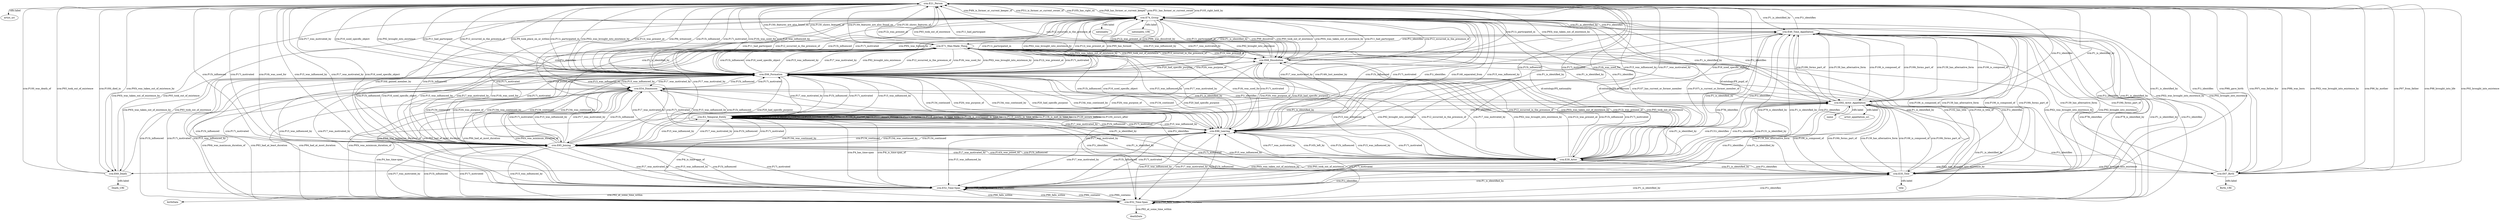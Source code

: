 digraph {
  artist_uri [type=attribute_name,label=artist_uri]
  "crm:E21_Person1" [type=class_uri,label="crm:E21_Person"]
  nationality [type=attribute_name,label=nationality]
  "crm:E74_Group1" [type=class_uri,label="crm:E74_Group"]
  Death_URI [type=attribute_name,label=Death_URI]
  "crm:E69_Death1" [type=class_uri,label="crm:E69_Death"]
  name [type=attribute_name,label=name]
  "crm:E82_Actor_Appellation1" [type=class_uri,label="crm:E82_Actor_Appellation"]
  artist_appellation_uri [type=attribute_name,label=artist_appellation_uri]
  deathDate [type=attribute_name,label=deathDate]
  "crm:E52_Time-Span2" [type=class_uri,label="crm:E52_Time-Span"]
  nationality_URI [type=attribute_name,label=nationality_URI]
  title [type=attribute_name,label=title]
  "crm:E35_Title1" [type=class_uri,label="crm:E35_Title"]
  Birth_URI [type=attribute_name,label=Birth_URI]
  "crm:E67_Birth1" [type=class_uri,label="crm:E67_Birth"]
  birthDate [type=attribute_name,label=birthDate]
  "crm:E52_Time-Span1" [type=class_uri,label="crm:E52_Time-Span"]
  "crm:E39_Actor" [type=class_uri,label="crm:E39_Actor"]
  "crm:E85_Joining" [type=class_uri,label="crm:E85_Joining"]
  "crm:E86_Leaving" [type=class_uri,label="crm:E86_Leaving"]
  "crm:E66_Formation" [type=class_uri,label="crm:E66_Formation"]
  "crm:E68_Dissolution" [type=class_uri,label="crm:E68_Dissolution"]
  "crm:E2_Temporal_Entity" [type=class_uri,label="crm:E2_Temporal_Entity"]
  "crm:E54_Dimension" [type=class_uri,label="crm:E54_Dimension"]
  "crm:E49_Time_Appellation" [type=class_uri,label="crm:E49_Time_Appellation"]
  "crm:E71_Man-Made_Thing" [type=class_uri,label="crm:E71_Man-Made_Thing"]
  "crm:E21_Person1" -> artist_uri [label="rdfs:label",type=st_property_uri]
  "crm:E74_Group1" -> nationality [label="rdfs:label",type=st_property_uri]
  "crm:E69_Death1" -> Death_URI [label="rdfs:label",type=st_property_uri]
  "crm:E82_Actor_Appellation1" -> name [label="rdfs:label",type=st_property_uri]
  "crm:E82_Actor_Appellation1" -> artist_appellation_uri [label="rdfs:label",type=st_property_uri]
  "crm:E52_Time-Span2" -> deathDate [label="crm:P82_at_some_time_within",type=st_property_uri]
  "crm:E74_Group1" -> nationality_URI [label="rdfs:label",type=st_property_uri]
  "crm:E35_Title1" -> title [label="rdfs:label",type=st_property_uri]
  "crm:E67_Birth1" -> Birth_URI [label="rdfs:label",type=st_property_uri]
  "crm:E52_Time-Span1" -> birthDate [label="crm:P82_at_some_time_within",type=st_property_uri]
  "crm:E21_Person1" -> "crm:E69_Death1" [label="crm:P100i_died_in",type=direct_property_uri,weight=1]
  "crm:E69_Death1" -> "crm:E21_Person1" [label="crm:P100_was_death_of",type=direct_property_uri,weight=1]
  "crm:E21_Person1" -> "crm:E67_Birth1" [label="crm:P96i_gave_birth",type=direct_property_uri,weight=1]
  "crm:E21_Person1" -> "crm:E67_Birth1" [label="crm:P97i_was_father_for",type=direct_property_uri,weight=1]
  "crm:E21_Person1" -> "crm:E67_Birth1" [label="crm:P98i_was_born",type=direct_property_uri,weight=1]
  "crm:E67_Birth1" -> "crm:E21_Person1" [label="crm:P96_by_mother",type=direct_property_uri,weight=1]
  "crm:E67_Birth1" -> "crm:E21_Person1" [label="crm:P97_from_father",type=direct_property_uri,weight=1]
  "crm:E67_Birth1" -> "crm:E21_Person1" [label="crm:P98_brought_into_life",type=direct_property_uri,weight=1]
  "crm:E21_Person1" -> "crm:E39_Actor" [label="id:ontology/PX_pupil_of",type=direct_property_uri,weight=1]
  "crm:E74_Group1" -> "crm:E39_Actor" [label="crm:P107_has_current_or_former_member",type=direct_property_uri,weight=1]
  "crm:E39_Actor" -> "crm:E74_Group1" [label="crm:P107i_is_current_or_former_member_of",type=direct_property_uri,weight=1]
  "crm:E39_Actor" -> "crm:E74_Group1" [label="id:ontology/PX_nationality",type=direct_property_uri,weight=1]
  "crm:E39_Actor" -> "crm:E74_Group1" [label="id:ontology/PX_profession",type=direct_property_uri,weight=1]
  "crm:E74_Group1" -> "crm:E85_Joining" [label="crm:P144i_gained_member_by",type=direct_property_uri,weight=1]
  "crm:E85_Joining" -> "crm:E74_Group1" [label="crm:P144_joined_with",type=direct_property_uri,weight=1]
  "crm:E74_Group1" -> "crm:E86_Leaving" [label="crm:P146i_lost_member_by",type=direct_property_uri,weight=1]
  "crm:E86_Leaving" -> "crm:E74_Group1" [label="crm:P146_separated_from",type=direct_property_uri,weight=1]
  "crm:E74_Group1" -> "crm:E66_Formation" [label="crm:P95i_was_formed_by",type=direct_property_uri,weight=1]
  "crm:E66_Formation" -> "crm:E74_Group1" [label="crm:P95_has_formed",type=direct_property_uri,weight=1]
  "crm:E74_Group1" -> "crm:E68_Dissolution" [label="crm:P99i_was_dissolved_by",type=direct_property_uri,weight=1]
  "crm:E68_Dissolution" -> "crm:E74_Group1" [label="crm:P99_dissolved",type=direct_property_uri,weight=1]
  "crm:E82_Actor_Appellation1" -> "crm:E39_Actor" [label="crm:P131i_identifies",type=direct_property_uri,weight=1]
  "crm:E39_Actor" -> "crm:E82_Actor_Appellation1" [label="crm:P131_is_identified_by",type=direct_property_uri,weight=1]
  "crm:E52_Time-Span2" -> "crm:E52_Time-Span2" [label="crm:P86_falls_within",type=direct_property_uri,weight=1]
  "crm:E52_Time-Span2" -> "crm:E52_Time-Span1" [label="crm:P86_falls_within",type=direct_property_uri,weight=1]
  "crm:E52_Time-Span1" -> "crm:E52_Time-Span2" [label="crm:P86_falls_within",type=direct_property_uri,weight=1]
  "crm:E52_Time-Span1" -> "crm:E52_Time-Span1" [label="crm:P86_falls_within",type=direct_property_uri,weight=1]
  "crm:E52_Time-Span2" -> "crm:E52_Time-Span2" [label="crm:P86i_contains",type=direct_property_uri,weight=1]
  "crm:E52_Time-Span2" -> "crm:E52_Time-Span1" [label="crm:P86i_contains",type=direct_property_uri,weight=1]
  "crm:E52_Time-Span1" -> "crm:E52_Time-Span2" [label="crm:P86i_contains",type=direct_property_uri,weight=1]
  "crm:E52_Time-Span1" -> "crm:E52_Time-Span1" [label="crm:P86i_contains",type=direct_property_uri,weight=1]
  "crm:E52_Time-Span2" -> "crm:E2_Temporal_Entity" [label="crm:P4i_is_time-span_of",type=direct_property_uri,weight=1]
  "crm:E52_Time-Span1" -> "crm:E2_Temporal_Entity" [label="crm:P4i_is_time-span_of",type=direct_property_uri,weight=1]
  "crm:E2_Temporal_Entity" -> "crm:E52_Time-Span2" [label="crm:P4_has_time-span",type=direct_property_uri,weight=1]
  "crm:E2_Temporal_Entity" -> "crm:E52_Time-Span1" [label="crm:P4_has_time-span",type=direct_property_uri,weight=1]
  "crm:E52_Time-Span2" -> "crm:E54_Dimension" [label="crm:P83_had_at_least_duration",type=direct_property_uri,weight=1]
  "crm:E52_Time-Span1" -> "crm:E54_Dimension" [label="crm:P83_had_at_least_duration",type=direct_property_uri,weight=1]
  "crm:E52_Time-Span2" -> "crm:E54_Dimension" [label="crm:P84_had_at_most_duration",type=direct_property_uri,weight=1]
  "crm:E52_Time-Span1" -> "crm:E54_Dimension" [label="crm:P84_had_at_most_duration",type=direct_property_uri,weight=1]
  "crm:E54_Dimension" -> "crm:E52_Time-Span2" [label="crm:P83i_was_minimum_duration_of",type=direct_property_uri,weight=1]
  "crm:E54_Dimension" -> "crm:E52_Time-Span1" [label="crm:P83i_was_minimum_duration_of",type=direct_property_uri,weight=1]
  "crm:E54_Dimension" -> "crm:E52_Time-Span2" [label="crm:P84i_was_maximum_duration_of",type=direct_property_uri,weight=1]
  "crm:E54_Dimension" -> "crm:E52_Time-Span1" [label="crm:P84i_was_maximum_duration_of",type=direct_property_uri,weight=1]
  "crm:E52_Time-Span2" -> "crm:E49_Time_Appellation" [label="crm:P78_is_identified_by",type=direct_property_uri,weight=1]
  "crm:E52_Time-Span1" -> "crm:E49_Time_Appellation" [label="crm:P78_is_identified_by",type=direct_property_uri,weight=1]
  "crm:E49_Time_Appellation" -> "crm:E52_Time-Span2" [label="crm:P78i_identifies",type=direct_property_uri,weight=1]
  "crm:E49_Time_Appellation" -> "crm:E52_Time-Span1" [label="crm:P78i_identifies",type=direct_property_uri,weight=1]
  "crm:E35_Title1" -> "crm:E71_Man-Made_Thing" [label="crm:P102i_is_title_of",type=direct_property_uri,weight=1]
  "crm:E71_Man-Made_Thing" -> "crm:E35_Title1" [label="crm:P102_has_title",type=direct_property_uri,weight=1]
  "crm:E39_Actor" -> "crm:E85_Joining" [label="crm:P143i_was_joined_by",type=direct_property_uri,weight=1]
  "crm:E39_Actor" -> "crm:E86_Leaving" [label="crm:P145i_left_by",type=direct_property_uri,weight=1]
  "crm:E2_Temporal_Entity" -> "crm:E2_Temporal_Entity" [label="crm:P115i_is_finished_by",type=direct_property_uri,weight=1]
  "crm:E2_Temporal_Entity" -> "crm:E2_Temporal_Entity" [label="crm:P114_is_equal_in_time_to",type=direct_property_uri,weight=1]
  "crm:E2_Temporal_Entity" -> "crm:E2_Temporal_Entity" [label="crm:P115_finishes",type=direct_property_uri,weight=1]
  "crm:E2_Temporal_Entity" -> "crm:E2_Temporal_Entity" [label="crm:P116_starts",type=direct_property_uri,weight=1]
  "crm:E2_Temporal_Entity" -> "crm:E2_Temporal_Entity" [label="crm:P116i_is_started_by",type=direct_property_uri,weight=1]
  "crm:E2_Temporal_Entity" -> "crm:E2_Temporal_Entity" [label="crm:P117_occurs_during",type=direct_property_uri,weight=1]
  "crm:E2_Temporal_Entity" -> "crm:E2_Temporal_Entity" [label="crm:P117i_includes",type=direct_property_uri,weight=1]
  "crm:E2_Temporal_Entity" -> "crm:E2_Temporal_Entity" [label="crm:P118_overlaps_in_time_with",type=direct_property_uri,weight=1]
  "crm:E2_Temporal_Entity" -> "crm:E2_Temporal_Entity" [label="crm:P118i_is_overlapped_in_time_by",type=direct_property_uri,weight=1]
  "crm:E2_Temporal_Entity" -> "crm:E2_Temporal_Entity" [label="crm:P119_meets_in_time_with",type=direct_property_uri,weight=1]
  "crm:E2_Temporal_Entity" -> "crm:E2_Temporal_Entity" [label="crm:P119i_is_met_in_time_by",type=direct_property_uri,weight=1]
  "crm:E2_Temporal_Entity" -> "crm:E2_Temporal_Entity" [label="crm:P120_occurs_before",type=direct_property_uri,weight=1]
  "crm:E2_Temporal_Entity" -> "crm:E2_Temporal_Entity" [label="crm:P120i_occurs_after",type=direct_property_uri,weight=1]
  "crm:E21_Person1" -> "crm:E74_Group1" [label="crm:P49_has_former_or_current_keeper",type=inherited,weight=4]
  "crm:E21_Person1" -> "crm:E74_Group1" [label="crm:P51_has_former_or_current_owner",type=inherited,weight=4]
  "crm:E21_Person1" -> "crm:E74_Group1" [label="crm:P105_right_held_by",type=inherited,weight=4]
  "crm:E21_Person1" -> "crm:E69_Death1" [label="crm:P93i_was_taken_out_of_existence_by",type=inherited,weight=4]
  "crm:E21_Person1" -> "crm:E82_Actor_Appellation1" [label="crm:P1_is_identified_by",type=inherited,weight=4]
  "crm:E21_Person1" -> "crm:E35_Title1" [label="crm:P1_is_identified_by",type=inherited,weight=4]
  "crm:E21_Person1" -> "crm:E67_Birth1" [label="crm:P92i_was_brought_into_existence_by",type=inherited,weight=4]
  "crm:E21_Person1" -> "crm:E85_Joining" [label="crm:P15i_influenced",type=inherited,weight=4]
  "crm:E21_Person1" -> "crm:E85_Joining" [label="crm:P17i_motivated",type=inherited,weight=4]
  "crm:E21_Person1" -> "crm:E85_Joining" [label="crm:P16i_was_used_for",type=inherited,weight=4]
  "crm:E21_Person1" -> "crm:E86_Leaving" [label="crm:P15i_influenced",type=inherited,weight=4]
  "crm:E21_Person1" -> "crm:E86_Leaving" [label="crm:P17i_motivated",type=inherited,weight=4]
  "crm:E21_Person1" -> "crm:E86_Leaving" [label="crm:P16i_was_used_for",type=inherited,weight=4]
  "crm:E21_Person1" -> "crm:E66_Formation" [label="crm:P11i_participated_in",type=inherited,weight=4]
  "crm:E21_Person1" -> "crm:E66_Formation" [label="crm:P92i_was_brought_into_existence_by",type=inherited,weight=4]
  "crm:E21_Person1" -> "crm:E66_Formation" [label="crm:P12i_was_present_at",type=inherited,weight=4]
  "crm:E21_Person1" -> "crm:E66_Formation" [label="crm:P8i_witnessed",type=inherited,weight=4]
  "crm:E21_Person1" -> "crm:E66_Formation" [label="crm:P15i_influenced",type=inherited,weight=4]
  "crm:E21_Person1" -> "crm:E66_Formation" [label="crm:P17i_motivated",type=inherited,weight=4]
  "crm:E21_Person1" -> "crm:E66_Formation" [label="crm:P16i_was_used_for",type=inherited,weight=4]
  "crm:E21_Person1" -> "crm:E68_Dissolution" [label="crm:P11i_participated_in",type=inherited,weight=4]
  "crm:E21_Person1" -> "crm:E68_Dissolution" [label="crm:P93i_was_taken_out_of_existence_by",type=inherited,weight=4]
  "crm:E21_Person1" -> "crm:E68_Dissolution" [label="crm:P12i_was_present_at",type=inherited,weight=4]
  "crm:E21_Person1" -> "crm:E49_Time_Appellation" [label="crm:P1_is_identified_by",type=inherited,weight=4]
  "crm:E21_Person1" -> "crm:E71_Man-Made_Thing" [label="crm:P130_shows_features_of",type=inherited,weight=4]
  "crm:E21_Person1" -> "crm:E71_Man-Made_Thing" [label="crm:P130i_features_are_also_found_on",type=inherited,weight=4]
  "crm:E74_Group1" -> "crm:E21_Person1" [label="crm:P49i_is_former_or_current_keeper_of",type=inherited,weight=4]
  "crm:E74_Group1" -> "crm:E21_Person1" [label="crm:P51i_is_former_or_current_owner_of",type=inherited,weight=4]
  "crm:E74_Group1" -> "crm:E21_Person1" [label="crm:P105i_has_right_on",type=inherited,weight=4]
  "crm:E74_Group1" -> "crm:E69_Death1" [label="crm:P93i_was_taken_out_of_existence_by",type=inherited,weight=4]
  "crm:E74_Group1" -> "crm:E82_Actor_Appellation1" [label="crm:P1_is_identified_by",type=inherited,weight=4]
  "crm:E74_Group1" -> "crm:E35_Title1" [label="crm:P1_is_identified_by",type=inherited,weight=4]
  "crm:E74_Group1" -> "crm:E67_Birth1" [label="crm:P92i_was_brought_into_existence_by",type=inherited,weight=4]
  "crm:E74_Group1" -> "crm:E85_Joining" [label="crm:P15i_influenced",type=inherited,weight=4]
  "crm:E74_Group1" -> "crm:E85_Joining" [label="crm:P17i_motivated",type=inherited,weight=4]
  "crm:E74_Group1" -> "crm:E86_Leaving" [label="crm:P15i_influenced",type=inherited,weight=4]
  "crm:E74_Group1" -> "crm:E86_Leaving" [label="crm:P17i_motivated",type=inherited,weight=4]
  "crm:E74_Group1" -> "crm:E66_Formation" [label="crm:P11i_participated_in",type=inherited,weight=4]
  "crm:E74_Group1" -> "crm:E66_Formation" [label="crm:P92i_was_brought_into_existence_by",type=inherited,weight=4]
  "crm:E74_Group1" -> "crm:E66_Formation" [label="crm:P12i_was_present_at",type=inherited,weight=4]
  "crm:E74_Group1" -> "crm:E66_Formation" [label="crm:P15i_influenced",type=inherited,weight=4]
  "crm:E74_Group1" -> "crm:E66_Formation" [label="crm:P17i_motivated",type=inherited,weight=4]
  "crm:E74_Group1" -> "crm:E68_Dissolution" [label="crm:P11i_participated_in",type=inherited,weight=4]
  "crm:E74_Group1" -> "crm:E68_Dissolution" [label="crm:P93i_was_taken_out_of_existence_by",type=inherited,weight=4]
  "crm:E74_Group1" -> "crm:E68_Dissolution" [label="crm:P12i_was_present_at",type=inherited,weight=4]
  "crm:E74_Group1" -> "crm:E49_Time_Appellation" [label="crm:P1_is_identified_by",type=inherited,weight=4]
  "crm:E69_Death1" -> "crm:E21_Person1" [label="crm:P93_took_out_of_existence",type=inherited,weight=4]
  "crm:E69_Death1" -> "crm:E74_Group1" [label="crm:P93_took_out_of_existence",type=inherited,weight=4]
  "crm:E69_Death1" -> "crm:E39_Actor" [label="crm:P93_took_out_of_existence",type=inherited,weight=4]
  "crm:E69_Death1" -> "crm:E71_Man-Made_Thing" [label="crm:P93_took_out_of_existence",type=inherited,weight=4]
  "crm:E82_Actor_Appellation1" -> "crm:E21_Person1" [label="crm:P1i_identifies",type=inherited,weight=4]
  "crm:E82_Actor_Appellation1" -> "crm:E74_Group1" [label="crm:P1i_identifies",type=inherited,weight=4]
  "crm:E82_Actor_Appellation1" -> "crm:E52_Time-Span2" [label="crm:P1i_identifies",type=inherited,weight=4]
  "crm:E82_Actor_Appellation1" -> "crm:E52_Time-Span1" [label="crm:P1i_identifies",type=inherited,weight=4]
  "crm:E82_Actor_Appellation1" -> "crm:E35_Title1" [label="crm:P139_has_alternative_form",type=inherited,weight=4]
  "crm:E82_Actor_Appellation1" -> "crm:E35_Title1" [label="crm:P106_is_composed_of",type=inherited,weight=4]
  "crm:E82_Actor_Appellation1" -> "crm:E35_Title1" [label="crm:P106i_forms_part_of",type=inherited,weight=4]
  "crm:E82_Actor_Appellation1" -> "crm:E39_Actor" [label="crm:P1i_identifies",type=inherited,weight=4]
  "crm:E82_Actor_Appellation1" -> "crm:E2_Temporal_Entity" [label="crm:P1i_identifies",type=inherited,weight=4]
  "crm:E82_Actor_Appellation1" -> "crm:E54_Dimension" [label="crm:P1i_identifies",type=inherited,weight=4]
  "crm:E82_Actor_Appellation1" -> "crm:E49_Time_Appellation" [label="crm:P139_has_alternative_form",type=inherited,weight=4]
  "crm:E82_Actor_Appellation1" -> "crm:E49_Time_Appellation" [label="crm:P106_is_composed_of",type=inherited,weight=4]
  "crm:E82_Actor_Appellation1" -> "crm:E49_Time_Appellation" [label="crm:P106i_forms_part_of",type=inherited,weight=4]
  "crm:E82_Actor_Appellation1" -> "crm:E71_Man-Made_Thing" [label="crm:P1i_identifies",type=inherited,weight=4]
  "crm:E52_Time-Span2" -> "crm:E82_Actor_Appellation1" [label="crm:P1_is_identified_by",type=inherited,weight=4]
  "crm:E52_Time-Span1" -> "crm:E82_Actor_Appellation1" [label="crm:P1_is_identified_by",type=inherited,weight=4]
  "crm:E52_Time-Span2" -> "crm:E35_Title1" [label="crm:P1_is_identified_by",type=inherited,weight=4]
  "crm:E52_Time-Span1" -> "crm:E35_Title1" [label="crm:P1_is_identified_by",type=inherited,weight=4]
  "crm:E52_Time-Span2" -> "crm:E85_Joining" [label="crm:P15i_influenced",type=inherited,weight=4]
  "crm:E52_Time-Span1" -> "crm:E85_Joining" [label="crm:P15i_influenced",type=inherited,weight=4]
  "crm:E52_Time-Span2" -> "crm:E85_Joining" [label="crm:P17i_motivated",type=inherited,weight=4]
  "crm:E52_Time-Span1" -> "crm:E85_Joining" [label="crm:P17i_motivated",type=inherited,weight=4]
  "crm:E52_Time-Span2" -> "crm:E86_Leaving" [label="crm:P15i_influenced",type=inherited,weight=4]
  "crm:E52_Time-Span1" -> "crm:E86_Leaving" [label="crm:P15i_influenced",type=inherited,weight=4]
  "crm:E52_Time-Span2" -> "crm:E86_Leaving" [label="crm:P17i_motivated",type=inherited,weight=4]
  "crm:E52_Time-Span1" -> "crm:E86_Leaving" [label="crm:P17i_motivated",type=inherited,weight=4]
  "crm:E52_Time-Span2" -> "crm:E66_Formation" [label="crm:P15i_influenced",type=inherited,weight=4]
  "crm:E52_Time-Span1" -> "crm:E66_Formation" [label="crm:P15i_influenced",type=inherited,weight=4]
  "crm:E52_Time-Span2" -> "crm:E66_Formation" [label="crm:P17i_motivated",type=inherited,weight=4]
  "crm:E52_Time-Span1" -> "crm:E66_Formation" [label="crm:P17i_motivated",type=inherited,weight=4]
  "crm:E52_Time-Span2" -> "crm:E49_Time_Appellation" [label="crm:P1_is_identified_by",type=inherited,weight=4]
  "crm:E52_Time-Span1" -> "crm:E49_Time_Appellation" [label="crm:P1_is_identified_by",type=inherited,weight=4]
  "crm:E35_Title1" -> "crm:E21_Person1" [label="crm:P1i_identifies",type=inherited,weight=4]
  "crm:E35_Title1" -> "crm:E74_Group1" [label="crm:P1i_identifies",type=inherited,weight=4]
  "crm:E35_Title1" -> "crm:E82_Actor_Appellation1" [label="crm:P139_has_alternative_form",type=inherited,weight=4]
  "crm:E35_Title1" -> "crm:E82_Actor_Appellation1" [label="crm:P106_is_composed_of",type=inherited,weight=4]
  "crm:E35_Title1" -> "crm:E82_Actor_Appellation1" [label="crm:P106i_forms_part_of",type=inherited,weight=4]
  "crm:E35_Title1" -> "crm:E52_Time-Span2" [label="crm:P1i_identifies",type=inherited,weight=4]
  "crm:E35_Title1" -> "crm:E52_Time-Span1" [label="crm:P1i_identifies",type=inherited,weight=4]
  "crm:E35_Title1" -> "crm:E39_Actor" [label="crm:P1i_identifies",type=inherited,weight=4]
  "crm:E35_Title1" -> "crm:E2_Temporal_Entity" [label="crm:P1i_identifies",type=inherited,weight=4]
  "crm:E35_Title1" -> "crm:E54_Dimension" [label="crm:P1i_identifies",type=inherited,weight=4]
  "crm:E35_Title1" -> "crm:E49_Time_Appellation" [label="crm:P139_has_alternative_form",type=inherited,weight=4]
  "crm:E35_Title1" -> "crm:E49_Time_Appellation" [label="crm:P106_is_composed_of",type=inherited,weight=4]
  "crm:E35_Title1" -> "crm:E49_Time_Appellation" [label="crm:P106i_forms_part_of",type=inherited,weight=4]
  "crm:E35_Title1" -> "crm:E71_Man-Made_Thing" [label="crm:P1i_identifies",type=inherited,weight=4]
  "crm:E67_Birth1" -> "crm:E21_Person1" [label="crm:P92_brought_into_existence",type=inherited,weight=4]
  "crm:E67_Birth1" -> "crm:E74_Group1" [label="crm:P92_brought_into_existence",type=inherited,weight=4]
  "crm:E67_Birth1" -> "crm:E39_Actor" [label="crm:P92_brought_into_existence",type=inherited,weight=4]
  "crm:E67_Birth1" -> "crm:E71_Man-Made_Thing" [label="crm:P92_brought_into_existence",type=inherited,weight=4]
  "crm:E39_Actor" -> "crm:E69_Death1" [label="crm:P93i_was_taken_out_of_existence_by",type=inherited,weight=4]
  "crm:E39_Actor" -> "crm:E82_Actor_Appellation1" [label="crm:P1_is_identified_by",type=inherited,weight=4]
  "crm:E39_Actor" -> "crm:E35_Title1" [label="crm:P1_is_identified_by",type=inherited,weight=4]
  "crm:E39_Actor" -> "crm:E67_Birth1" [label="crm:P92i_was_brought_into_existence_by",type=inherited,weight=4]
  "crm:E39_Actor" -> "crm:E85_Joining" [label="crm:P15i_influenced",type=inherited,weight=4]
  "crm:E39_Actor" -> "crm:E85_Joining" [label="crm:P17i_motivated",type=inherited,weight=4]
  "crm:E39_Actor" -> "crm:E86_Leaving" [label="crm:P15i_influenced",type=inherited,weight=4]
  "crm:E39_Actor" -> "crm:E86_Leaving" [label="crm:P17i_motivated",type=inherited,weight=4]
  "crm:E39_Actor" -> "crm:E66_Formation" [label="crm:P92i_was_brought_into_existence_by",type=inherited,weight=4]
  "crm:E39_Actor" -> "crm:E66_Formation" [label="crm:P12i_was_present_at",type=inherited,weight=4]
  "crm:E39_Actor" -> "crm:E66_Formation" [label="crm:P15i_influenced",type=inherited,weight=4]
  "crm:E39_Actor" -> "crm:E66_Formation" [label="crm:P17i_motivated",type=inherited,weight=4]
  "crm:E39_Actor" -> "crm:E68_Dissolution" [label="crm:P93i_was_taken_out_of_existence_by",type=inherited,weight=4]
  "crm:E39_Actor" -> "crm:E68_Dissolution" [label="crm:P12i_was_present_at",type=inherited,weight=4]
  "crm:E39_Actor" -> "crm:E49_Time_Appellation" [label="crm:P1_is_identified_by",type=inherited,weight=4]
  "crm:E85_Joining" -> "crm:E21_Person1" [label="crm:P15_was_influenced_by",type=inherited,weight=4]
  "crm:E85_Joining" -> "crm:E21_Person1" [label="crm:P17_was_motivated_by",type=inherited,weight=4]
  "crm:E85_Joining" -> "crm:E21_Person1" [label="crm:P16_used_specific_object",type=inherited,weight=4]
  "crm:E85_Joining" -> "crm:E74_Group1" [label="crm:P15_was_influenced_by",type=inherited,weight=4]
  "crm:E85_Joining" -> "crm:E74_Group1" [label="crm:P17_was_motivated_by",type=inherited,weight=4]
  "crm:E85_Joining" -> "crm:E52_Time-Span2" [label="crm:P15_was_influenced_by",type=inherited,weight=4]
  "crm:E85_Joining" -> "crm:E52_Time-Span1" [label="crm:P15_was_influenced_by",type=inherited,weight=4]
  "crm:E85_Joining" -> "crm:E52_Time-Span2" [label="crm:P17_was_motivated_by",type=inherited,weight=4]
  "crm:E85_Joining" -> "crm:E52_Time-Span1" [label="crm:P17_was_motivated_by",type=inherited,weight=4]
  "crm:E85_Joining" -> "crm:E39_Actor" [label="crm:P15_was_influenced_by",type=inherited,weight=4]
  "crm:E85_Joining" -> "crm:E39_Actor" [label="crm:P17_was_motivated_by",type=inherited,weight=4]
  "crm:E85_Joining" -> "crm:E86_Leaving" [label="crm:P134_continued",type=inherited,weight=4]
  "crm:E85_Joining" -> "crm:E86_Leaving" [label="crm:P134i_was_continued_by",type=inherited,weight=4]
  "crm:E85_Joining" -> "crm:E66_Formation" [label="crm:P134_continued",type=inherited,weight=4]
  "crm:E85_Joining" -> "crm:E66_Formation" [label="crm:P134i_was_continued_by",type=inherited,weight=4]
  "crm:E85_Joining" -> "crm:E66_Formation" [label="crm:P20_had_specific_purpose",type=inherited,weight=4]
  "crm:E85_Joining" -> "crm:E68_Dissolution" [label="crm:P20_had_specific_purpose",type=inherited,weight=4]
  "crm:E85_Joining" -> "crm:E2_Temporal_Entity" [label="crm:P15_was_influenced_by",type=inherited,weight=4]
  "crm:E85_Joining" -> "crm:E2_Temporal_Entity" [label="crm:P17_was_motivated_by",type=inherited,weight=4]
  "crm:E85_Joining" -> "crm:E54_Dimension" [label="crm:P15_was_influenced_by",type=inherited,weight=4]
  "crm:E85_Joining" -> "crm:E54_Dimension" [label="crm:P17_was_motivated_by",type=inherited,weight=4]
  "crm:E85_Joining" -> "crm:E71_Man-Made_Thing" [label="crm:P16_used_specific_object",type=inherited,weight=4]
  "crm:E85_Joining" -> "crm:E71_Man-Made_Thing" [label="crm:P15_was_influenced_by",type=inherited,weight=4]
  "crm:E85_Joining" -> "crm:E71_Man-Made_Thing" [label="crm:P17_was_motivated_by",type=inherited,weight=4]
  "crm:E86_Leaving" -> "crm:E21_Person1" [label="crm:P15_was_influenced_by",type=inherited,weight=4]
  "crm:E86_Leaving" -> "crm:E21_Person1" [label="crm:P17_was_motivated_by",type=inherited,weight=4]
  "crm:E86_Leaving" -> "crm:E21_Person1" [label="crm:P16_used_specific_object",type=inherited,weight=4]
  "crm:E86_Leaving" -> "crm:E74_Group1" [label="crm:P15_was_influenced_by",type=inherited,weight=4]
  "crm:E86_Leaving" -> "crm:E74_Group1" [label="crm:P17_was_motivated_by",type=inherited,weight=4]
  "crm:E86_Leaving" -> "crm:E52_Time-Span2" [label="crm:P15_was_influenced_by",type=inherited,weight=4]
  "crm:E86_Leaving" -> "crm:E52_Time-Span1" [label="crm:P15_was_influenced_by",type=inherited,weight=4]
  "crm:E86_Leaving" -> "crm:E52_Time-Span2" [label="crm:P17_was_motivated_by",type=inherited,weight=4]
  "crm:E86_Leaving" -> "crm:E52_Time-Span1" [label="crm:P17_was_motivated_by",type=inherited,weight=4]
  "crm:E86_Leaving" -> "crm:E39_Actor" [label="crm:P15_was_influenced_by",type=inherited,weight=4]
  "crm:E86_Leaving" -> "crm:E39_Actor" [label="crm:P17_was_motivated_by",type=inherited,weight=4]
  "crm:E86_Leaving" -> "crm:E85_Joining" [label="crm:P134_continued",type=inherited,weight=4]
  "crm:E86_Leaving" -> "crm:E85_Joining" [label="crm:P134i_was_continued_by",type=inherited,weight=4]
  "crm:E86_Leaving" -> "crm:E66_Formation" [label="crm:P134_continued",type=inherited,weight=4]
  "crm:E86_Leaving" -> "crm:E66_Formation" [label="crm:P134i_was_continued_by",type=inherited,weight=4]
  "crm:E86_Leaving" -> "crm:E66_Formation" [label="crm:P20_had_specific_purpose",type=inherited,weight=4]
  "crm:E86_Leaving" -> "crm:E68_Dissolution" [label="crm:P20_had_specific_purpose",type=inherited,weight=4]
  "crm:E86_Leaving" -> "crm:E2_Temporal_Entity" [label="crm:P15_was_influenced_by",type=inherited,weight=4]
  "crm:E86_Leaving" -> "crm:E2_Temporal_Entity" [label="crm:P17_was_motivated_by",type=inherited,weight=4]
  "crm:E86_Leaving" -> "crm:E54_Dimension" [label="crm:P15_was_influenced_by",type=inherited,weight=4]
  "crm:E86_Leaving" -> "crm:E54_Dimension" [label="crm:P17_was_motivated_by",type=inherited,weight=4]
  "crm:E86_Leaving" -> "crm:E71_Man-Made_Thing" [label="crm:P16_used_specific_object",type=inherited,weight=4]
  "crm:E86_Leaving" -> "crm:E71_Man-Made_Thing" [label="crm:P15_was_influenced_by",type=inherited,weight=4]
  "crm:E86_Leaving" -> "crm:E71_Man-Made_Thing" [label="crm:P17_was_motivated_by",type=inherited,weight=4]
  "crm:E66_Formation" -> "crm:E21_Person1" [label="crm:P15_was_influenced_by",type=inherited,weight=4]
  "crm:E66_Formation" -> "crm:E21_Person1" [label="crm:P17_was_motivated_by",type=inherited,weight=4]
  "crm:E66_Formation" -> "crm:E21_Person1" [label="crm:P16_used_specific_object",type=inherited,weight=4]
  "crm:E66_Formation" -> "crm:E21_Person1" [label="crm:P92_brought_into_existence",type=inherited,weight=4]
  "crm:E66_Formation" -> "crm:E21_Person1" [label="crm:P11_had_participant",type=inherited,weight=4]
  "crm:E66_Formation" -> "crm:E21_Person1" [label="crm:P12_occurred_in_the_presence_of",type=inherited,weight=4]
  "crm:E66_Formation" -> "crm:E21_Person1" [label="crm:P8_took_place_on_or_within",type=inherited,weight=4]
  "crm:E66_Formation" -> "crm:E74_Group1" [label="crm:P15_was_influenced_by",type=inherited,weight=4]
  "crm:E66_Formation" -> "crm:E74_Group1" [label="crm:P17_was_motivated_by",type=inherited,weight=4]
  "crm:E66_Formation" -> "crm:E74_Group1" [label="crm:P92_brought_into_existence",type=inherited,weight=4]
  "crm:E66_Formation" -> "crm:E74_Group1" [label="crm:P11_had_participant",type=inherited,weight=4]
  "crm:E66_Formation" -> "crm:E74_Group1" [label="crm:P12_occurred_in_the_presence_of",type=inherited,weight=4]
  "crm:E66_Formation" -> "crm:E52_Time-Span2" [label="crm:P15_was_influenced_by",type=inherited,weight=4]
  "crm:E66_Formation" -> "crm:E52_Time-Span1" [label="crm:P15_was_influenced_by",type=inherited,weight=4]
  "crm:E66_Formation" -> "crm:E52_Time-Span2" [label="crm:P17_was_motivated_by",type=inherited,weight=4]
  "crm:E66_Formation" -> "crm:E52_Time-Span1" [label="crm:P17_was_motivated_by",type=inherited,weight=4]
  "crm:E66_Formation" -> "crm:E39_Actor" [label="crm:P15_was_influenced_by",type=inherited,weight=4]
  "crm:E66_Formation" -> "crm:E39_Actor" [label="crm:P17_was_motivated_by",type=inherited,weight=4]
  "crm:E66_Formation" -> "crm:E39_Actor" [label="crm:P92_brought_into_existence",type=inherited,weight=4]
  "crm:E66_Formation" -> "crm:E39_Actor" [label="crm:P12_occurred_in_the_presence_of",type=inherited,weight=4]
  "crm:E66_Formation" -> "crm:E85_Joining" [label="crm:P134_continued",type=inherited,weight=4]
  "crm:E66_Formation" -> "crm:E85_Joining" [label="crm:P134i_was_continued_by",type=inherited,weight=4]
  "crm:E66_Formation" -> "crm:E85_Joining" [label="crm:P20i_was_purpose_of",type=inherited,weight=4]
  "crm:E66_Formation" -> "crm:E86_Leaving" [label="crm:P134_continued",type=inherited,weight=4]
  "crm:E66_Formation" -> "crm:E86_Leaving" [label="crm:P134i_was_continued_by",type=inherited,weight=4]
  "crm:E66_Formation" -> "crm:E86_Leaving" [label="crm:P20i_was_purpose_of",type=inherited,weight=4]
  "crm:E66_Formation" -> "crm:E68_Dissolution" [label="crm:P20_had_specific_purpose",type=inherited,weight=4]
  "crm:E66_Formation" -> "crm:E2_Temporal_Entity" [label="crm:P15_was_influenced_by",type=inherited,weight=4]
  "crm:E66_Formation" -> "crm:E2_Temporal_Entity" [label="crm:P17_was_motivated_by",type=inherited,weight=4]
  "crm:E66_Formation" -> "crm:E54_Dimension" [label="crm:P15_was_influenced_by",type=inherited,weight=4]
  "crm:E66_Formation" -> "crm:E54_Dimension" [label="crm:P17_was_motivated_by",type=inherited,weight=4]
  "crm:E66_Formation" -> "crm:E71_Man-Made_Thing" [label="crm:P16_used_specific_object",type=inherited,weight=4]
  "crm:E66_Formation" -> "crm:E71_Man-Made_Thing" [label="crm:P15_was_influenced_by",type=inherited,weight=4]
  "crm:E66_Formation" -> "crm:E71_Man-Made_Thing" [label="crm:P17_was_motivated_by",type=inherited,weight=4]
  "crm:E66_Formation" -> "crm:E71_Man-Made_Thing" [label="crm:P92_brought_into_existence",type=inherited,weight=4]
  "crm:E66_Formation" -> "crm:E71_Man-Made_Thing" [label="crm:P12_occurred_in_the_presence_of",type=inherited,weight=4]
  "crm:E68_Dissolution" -> "crm:E21_Person1" [label="crm:P93_took_out_of_existence",type=inherited,weight=4]
  "crm:E68_Dissolution" -> "crm:E21_Person1" [label="crm:P11_had_participant",type=inherited,weight=4]
  "crm:E68_Dissolution" -> "crm:E21_Person1" [label="crm:P12_occurred_in_the_presence_of",type=inherited,weight=4]
  "crm:E68_Dissolution" -> "crm:E74_Group1" [label="crm:P93_took_out_of_existence",type=inherited,weight=4]
  "crm:E68_Dissolution" -> "crm:E74_Group1" [label="crm:P11_had_participant",type=inherited,weight=4]
  "crm:E68_Dissolution" -> "crm:E74_Group1" [label="crm:P12_occurred_in_the_presence_of",type=inherited,weight=4]
  "crm:E68_Dissolution" -> "crm:E39_Actor" [label="crm:P93_took_out_of_existence",type=inherited,weight=4]
  "crm:E68_Dissolution" -> "crm:E39_Actor" [label="crm:P12_occurred_in_the_presence_of",type=inherited,weight=4]
  "crm:E68_Dissolution" -> "crm:E85_Joining" [label="crm:P20i_was_purpose_of",type=inherited,weight=4]
  "crm:E68_Dissolution" -> "crm:E86_Leaving" [label="crm:P20i_was_purpose_of",type=inherited,weight=4]
  "crm:E68_Dissolution" -> "crm:E66_Formation" [label="crm:P20i_was_purpose_of",type=inherited,weight=4]
  "crm:E68_Dissolution" -> "crm:E71_Man-Made_Thing" [label="crm:P93_took_out_of_existence",type=inherited,weight=4]
  "crm:E68_Dissolution" -> "crm:E71_Man-Made_Thing" [label="crm:P12_occurred_in_the_presence_of",type=inherited,weight=4]
  "crm:E2_Temporal_Entity" -> "crm:E82_Actor_Appellation1" [label="crm:P1_is_identified_by",type=inherited,weight=4]
  "crm:E2_Temporal_Entity" -> "crm:E35_Title1" [label="crm:P1_is_identified_by",type=inherited,weight=4]
  "crm:E2_Temporal_Entity" -> "crm:E85_Joining" [label="crm:P15i_influenced",type=inherited,weight=4]
  "crm:E2_Temporal_Entity" -> "crm:E85_Joining" [label="crm:P17i_motivated",type=inherited,weight=4]
  "crm:E2_Temporal_Entity" -> "crm:E86_Leaving" [label="crm:P15i_influenced",type=inherited,weight=4]
  "crm:E2_Temporal_Entity" -> "crm:E86_Leaving" [label="crm:P17i_motivated",type=inherited,weight=4]
  "crm:E2_Temporal_Entity" -> "crm:E66_Formation" [label="crm:P15i_influenced",type=inherited,weight=4]
  "crm:E2_Temporal_Entity" -> "crm:E66_Formation" [label="crm:P17i_motivated",type=inherited,weight=4]
  "crm:E2_Temporal_Entity" -> "crm:E49_Time_Appellation" [label="crm:P1_is_identified_by",type=inherited,weight=4]
  "crm:E54_Dimension" -> "crm:E82_Actor_Appellation1" [label="crm:P1_is_identified_by",type=inherited,weight=4]
  "crm:E54_Dimension" -> "crm:E35_Title1" [label="crm:P1_is_identified_by",type=inherited,weight=4]
  "crm:E54_Dimension" -> "crm:E85_Joining" [label="crm:P15i_influenced",type=inherited,weight=4]
  "crm:E54_Dimension" -> "crm:E85_Joining" [label="crm:P17i_motivated",type=inherited,weight=4]
  "crm:E54_Dimension" -> "crm:E86_Leaving" [label="crm:P15i_influenced",type=inherited,weight=4]
  "crm:E54_Dimension" -> "crm:E86_Leaving" [label="crm:P17i_motivated",type=inherited,weight=4]
  "crm:E54_Dimension" -> "crm:E66_Formation" [label="crm:P15i_influenced",type=inherited,weight=4]
  "crm:E54_Dimension" -> "crm:E66_Formation" [label="crm:P17i_motivated",type=inherited,weight=4]
  "crm:E54_Dimension" -> "crm:E49_Time_Appellation" [label="crm:P1_is_identified_by",type=inherited,weight=4]
  "crm:E49_Time_Appellation" -> "crm:E21_Person1" [label="crm:P1i_identifies",type=inherited,weight=4]
  "crm:E49_Time_Appellation" -> "crm:E74_Group1" [label="crm:P1i_identifies",type=inherited,weight=4]
  "crm:E49_Time_Appellation" -> "crm:E82_Actor_Appellation1" [label="crm:P139_has_alternative_form",type=inherited,weight=4]
  "crm:E49_Time_Appellation" -> "crm:E82_Actor_Appellation1" [label="crm:P106_is_composed_of",type=inherited,weight=4]
  "crm:E49_Time_Appellation" -> "crm:E82_Actor_Appellation1" [label="crm:P106i_forms_part_of",type=inherited,weight=4]
  "crm:E49_Time_Appellation" -> "crm:E52_Time-Span2" [label="crm:P1i_identifies",type=inherited,weight=4]
  "crm:E49_Time_Appellation" -> "crm:E52_Time-Span1" [label="crm:P1i_identifies",type=inherited,weight=4]
  "crm:E49_Time_Appellation" -> "crm:E35_Title1" [label="crm:P139_has_alternative_form",type=inherited,weight=4]
  "crm:E49_Time_Appellation" -> "crm:E35_Title1" [label="crm:P106_is_composed_of",type=inherited,weight=4]
  "crm:E49_Time_Appellation" -> "crm:E35_Title1" [label="crm:P106i_forms_part_of",type=inherited,weight=4]
  "crm:E49_Time_Appellation" -> "crm:E39_Actor" [label="crm:P1i_identifies",type=inherited,weight=4]
  "crm:E49_Time_Appellation" -> "crm:E2_Temporal_Entity" [label="crm:P1i_identifies",type=inherited,weight=4]
  "crm:E49_Time_Appellation" -> "crm:E54_Dimension" [label="crm:P1i_identifies",type=inherited,weight=4]
  "crm:E49_Time_Appellation" -> "crm:E71_Man-Made_Thing" [label="crm:P1i_identifies",type=inherited,weight=4]
  "crm:E71_Man-Made_Thing" -> "crm:E21_Person1" [label="crm:P130_shows_features_of",type=inherited,weight=4]
  "crm:E71_Man-Made_Thing" -> "crm:E21_Person1" [label="crm:P130i_features_are_also_found_on",type=inherited,weight=4]
  "crm:E71_Man-Made_Thing" -> "crm:E69_Death1" [label="crm:P93i_was_taken_out_of_existence_by",type=inherited,weight=4]
  "crm:E71_Man-Made_Thing" -> "crm:E82_Actor_Appellation1" [label="crm:P1_is_identified_by",type=inherited,weight=4]
  "crm:E71_Man-Made_Thing" -> "crm:E35_Title1" [label="crm:P1_is_identified_by",type=inherited,weight=4]
  "crm:E71_Man-Made_Thing" -> "crm:E67_Birth1" [label="crm:P92i_was_brought_into_existence_by",type=inherited,weight=4]
  "crm:E71_Man-Made_Thing" -> "crm:E85_Joining" [label="crm:P16i_was_used_for",type=inherited,weight=4]
  "crm:E71_Man-Made_Thing" -> "crm:E85_Joining" [label="crm:P15i_influenced",type=inherited,weight=4]
  "crm:E71_Man-Made_Thing" -> "crm:E85_Joining" [label="crm:P17i_motivated",type=inherited,weight=4]
  "crm:E71_Man-Made_Thing" -> "crm:E86_Leaving" [label="crm:P16i_was_used_for",type=inherited,weight=4]
  "crm:E71_Man-Made_Thing" -> "crm:E86_Leaving" [label="crm:P15i_influenced",type=inherited,weight=4]
  "crm:E71_Man-Made_Thing" -> "crm:E86_Leaving" [label="crm:P17i_motivated",type=inherited,weight=4]
  "crm:E71_Man-Made_Thing" -> "crm:E66_Formation" [label="crm:P16i_was_used_for",type=inherited,weight=4]
  "crm:E71_Man-Made_Thing" -> "crm:E66_Formation" [label="crm:P92i_was_brought_into_existence_by",type=inherited,weight=4]
  "crm:E71_Man-Made_Thing" -> "crm:E66_Formation" [label="crm:P12i_was_present_at",type=inherited,weight=4]
  "crm:E71_Man-Made_Thing" -> "crm:E66_Formation" [label="crm:P15i_influenced",type=inherited,weight=4]
  "crm:E71_Man-Made_Thing" -> "crm:E66_Formation" [label="crm:P17i_motivated",type=inherited,weight=4]
  "crm:E71_Man-Made_Thing" -> "crm:E68_Dissolution" [label="crm:P93i_was_taken_out_of_existence_by",type=inherited,weight=4]
  "crm:E71_Man-Made_Thing" -> "crm:E68_Dissolution" [label="crm:P12i_was_present_at",type=inherited,weight=4]
  "crm:E71_Man-Made_Thing" -> "crm:E49_Time_Appellation" [label="crm:P1_is_identified_by",type=inherited,weight=4]
}

